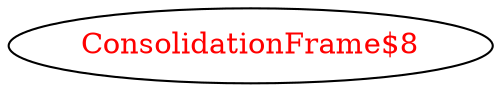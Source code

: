 digraph dependencyGraph {
 concentrate=true;
 ranksep="2.0";
 rankdir="LR"; 
 splines="ortho";
"ConsolidationFrame$8" [fontcolor="red"];
}